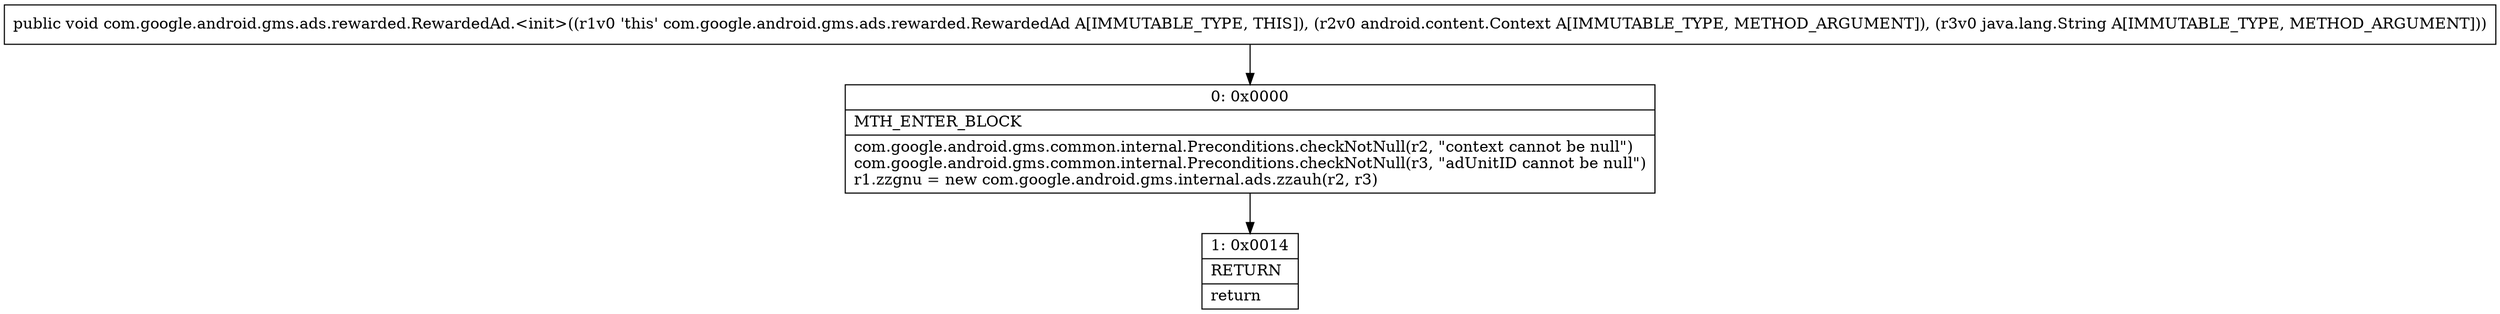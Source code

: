 digraph "CFG forcom.google.android.gms.ads.rewarded.RewardedAd.\<init\>(Landroid\/content\/Context;Ljava\/lang\/String;)V" {
Node_0 [shape=record,label="{0\:\ 0x0000|MTH_ENTER_BLOCK\l|com.google.android.gms.common.internal.Preconditions.checkNotNull(r2, \"context cannot be null\")\lcom.google.android.gms.common.internal.Preconditions.checkNotNull(r3, \"adUnitID cannot be null\")\lr1.zzgnu = new com.google.android.gms.internal.ads.zzauh(r2, r3)\l}"];
Node_1 [shape=record,label="{1\:\ 0x0014|RETURN\l|return\l}"];
MethodNode[shape=record,label="{public void com.google.android.gms.ads.rewarded.RewardedAd.\<init\>((r1v0 'this' com.google.android.gms.ads.rewarded.RewardedAd A[IMMUTABLE_TYPE, THIS]), (r2v0 android.content.Context A[IMMUTABLE_TYPE, METHOD_ARGUMENT]), (r3v0 java.lang.String A[IMMUTABLE_TYPE, METHOD_ARGUMENT])) }"];
MethodNode -> Node_0;
Node_0 -> Node_1;
}

